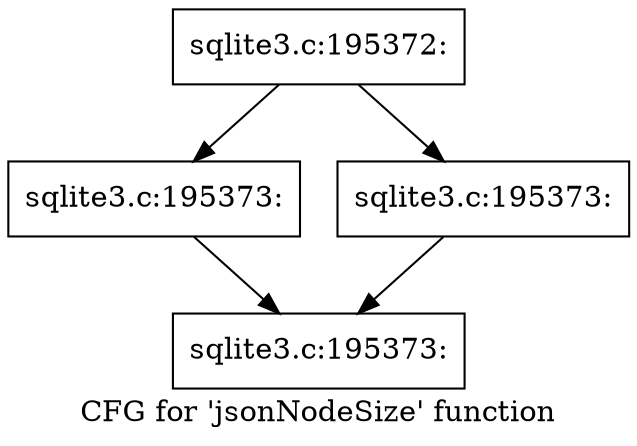digraph "CFG for 'jsonNodeSize' function" {
	label="CFG for 'jsonNodeSize' function";

	Node0x55c0fa836190 [shape=record,label="{sqlite3.c:195372:}"];
	Node0x55c0fa836190 -> Node0x55c0fa8389d0;
	Node0x55c0fa836190 -> Node0x55c0fa835660;
	Node0x55c0fa8389d0 [shape=record,label="{sqlite3.c:195373:}"];
	Node0x55c0fa8389d0 -> Node0x55c0fa838c80;
	Node0x55c0fa835660 [shape=record,label="{sqlite3.c:195373:}"];
	Node0x55c0fa835660 -> Node0x55c0fa838c80;
	Node0x55c0fa838c80 [shape=record,label="{sqlite3.c:195373:}"];
}
